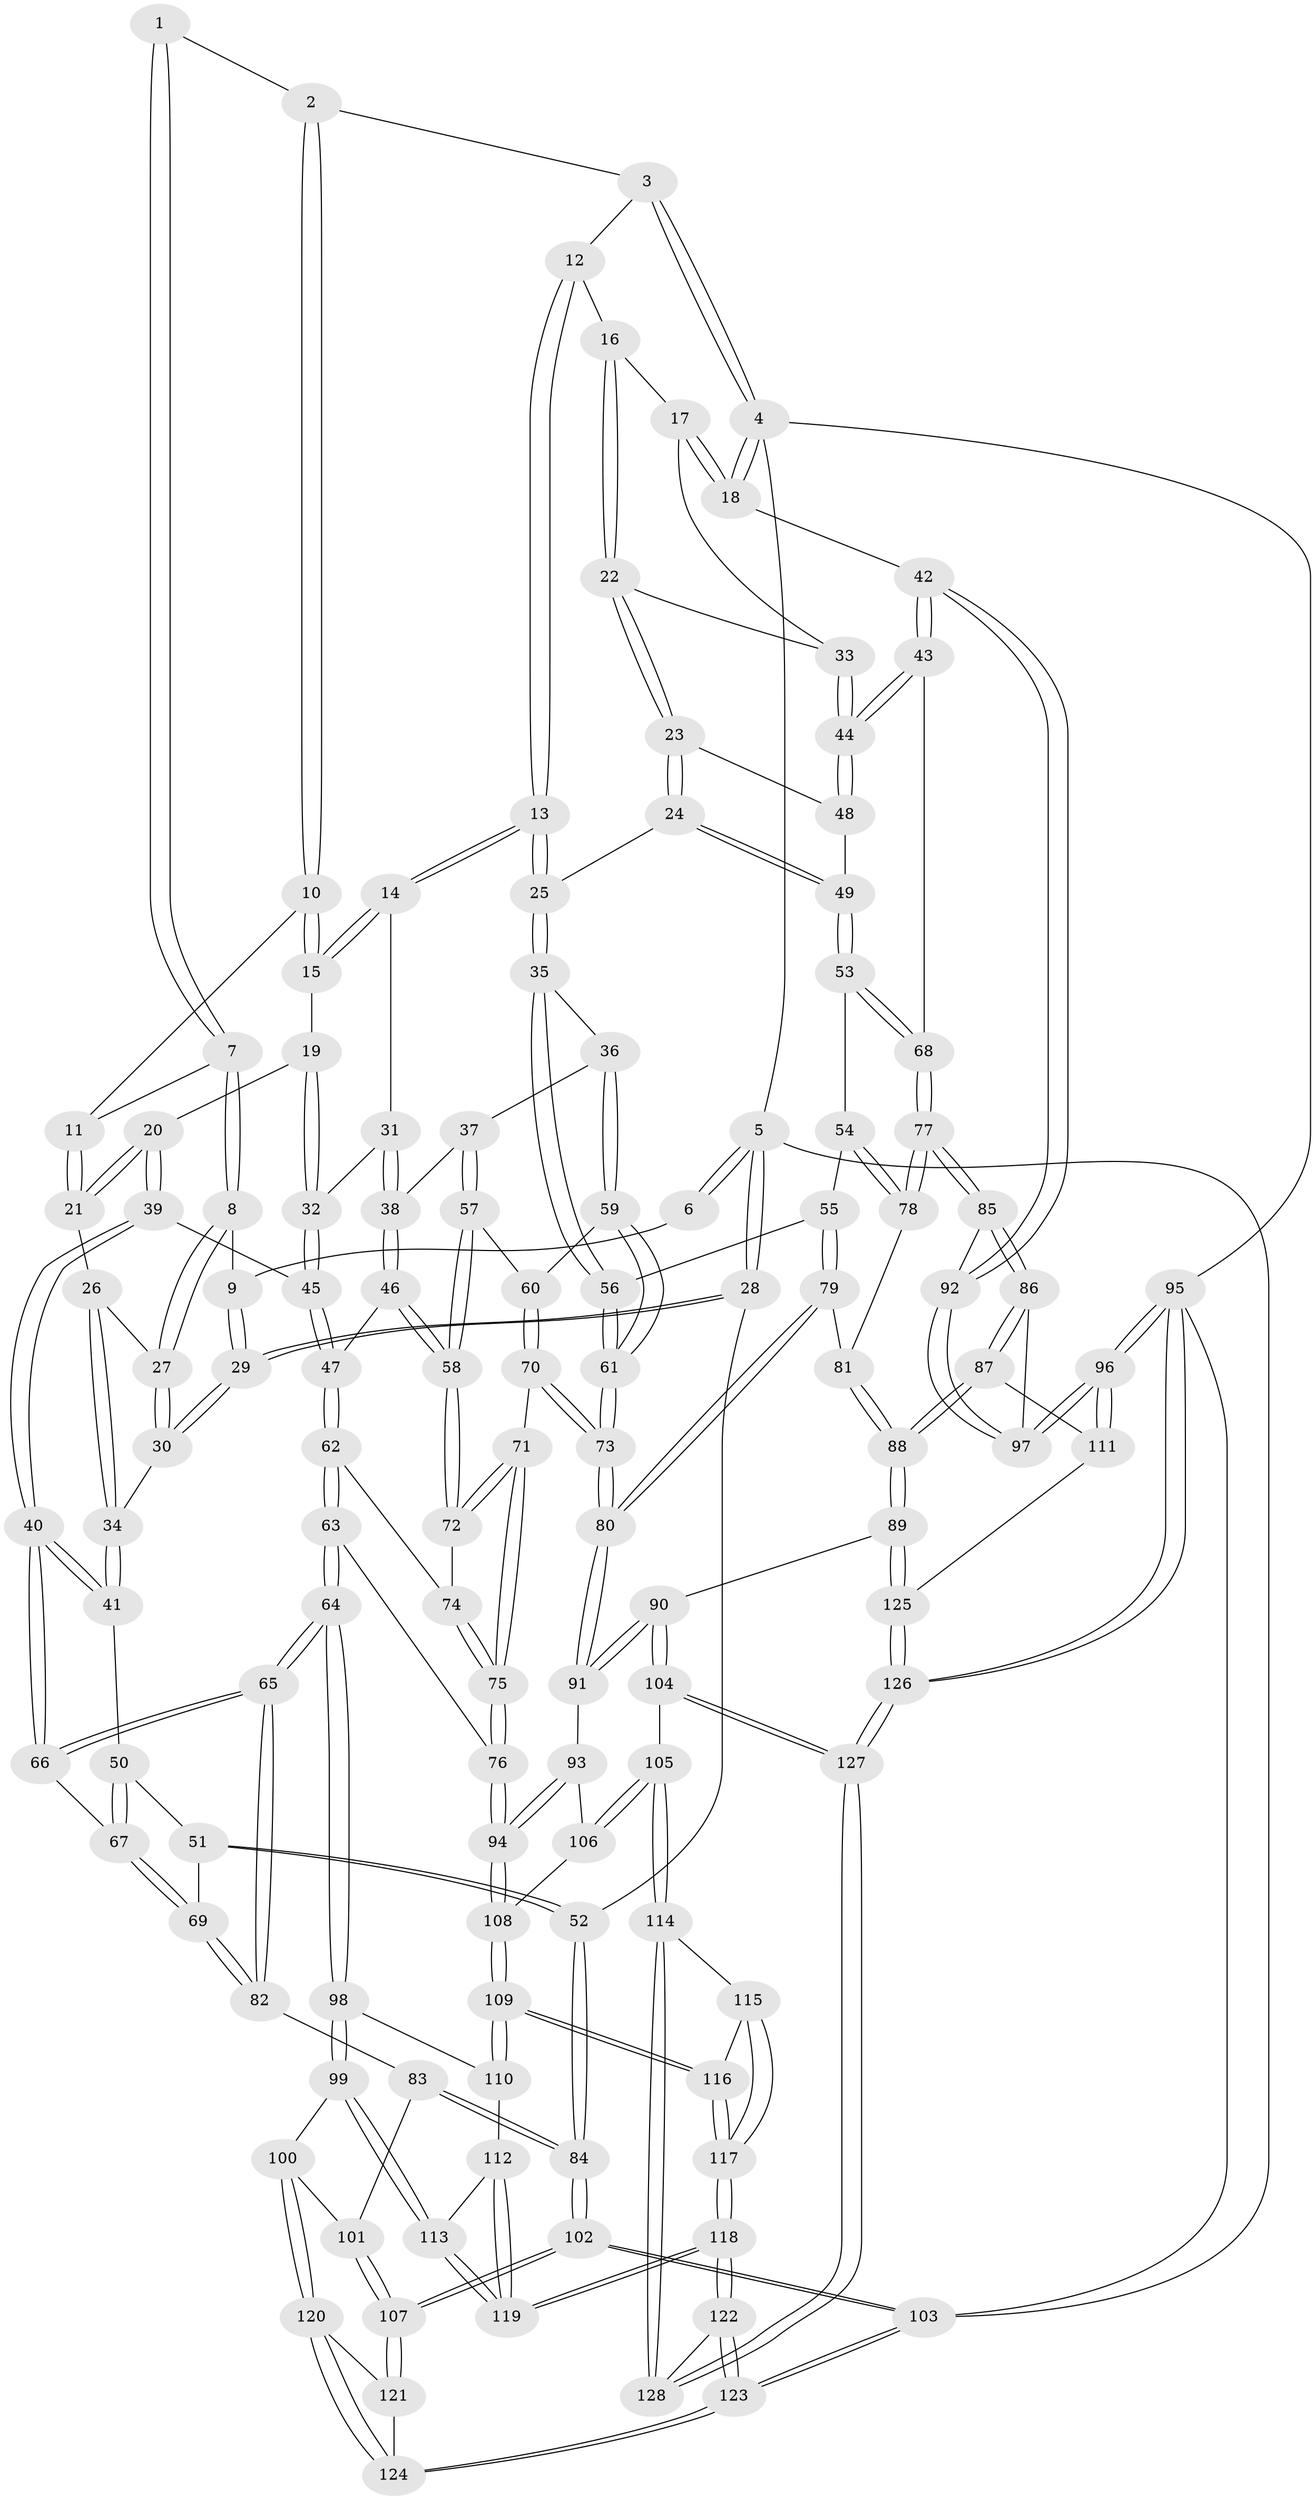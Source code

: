 // Generated by graph-tools (version 1.1) at 2025/00/03/09/25 05:00:26]
// undirected, 128 vertices, 317 edges
graph export_dot {
graph [start="1"]
  node [color=gray90,style=filled];
  1 [pos="+0.11458432295248407+0"];
  2 [pos="+0.419150607767712+0"];
  3 [pos="+0.6077376697444845+0"];
  4 [pos="+1+0"];
  5 [pos="+0+0"];
  6 [pos="+0.05310334290041259+0"];
  7 [pos="+0.14273382745127244+0.13458098096843735"];
  8 [pos="+0.13741909305047617+0.14301650043349717"];
  9 [pos="+0.03436223829629462+0.15534418481590184"];
  10 [pos="+0.40986125109177873+0.002490339991434648"];
  11 [pos="+0.24637633160833042+0.1281565787860144"];
  12 [pos="+0.7119617425382478+0.06827061130977957"];
  13 [pos="+0.569624819347896+0.22499276506669158"];
  14 [pos="+0.5464761787365051+0.21608408210370766"];
  15 [pos="+0.43118438115177776+0.0890988209775012"];
  16 [pos="+0.7787063631006149+0.1114841553516499"];
  17 [pos="+1+0.017555397493853417"];
  18 [pos="+1+0"];
  19 [pos="+0.3798879502401107+0.17320676005567365"];
  20 [pos="+0.29518236645541646+0.26862402341351793"];
  21 [pos="+0.2763857700054513+0.256892095791615"];
  22 [pos="+0.7891207136357946+0.26992442321405935"];
  23 [pos="+0.7671288407639818+0.29707726426562014"];
  24 [pos="+0.7094050999858375+0.34270779910874355"];
  25 [pos="+0.656614801502434+0.34158859905073025"];
  26 [pos="+0.18959520055152004+0.24348702822832227"];
  27 [pos="+0.1483504958642637+0.1915237685875077"];
  28 [pos="+0+0.25857563697873737"];
  29 [pos="+0+0.2532580634738631"];
  30 [pos="+0.03846862572522673+0.30934385106041307"];
  31 [pos="+0.4745709668589825+0.28116613100491233"];
  32 [pos="+0.4262889237943572+0.3086091084144384"];
  33 [pos="+0.894035370869022+0.26026769466288197"];
  34 [pos="+0.12110736616504754+0.36598770000333103"];
  35 [pos="+0.6168538184037019+0.3888358068097087"];
  36 [pos="+0.6082839842258443+0.3968577898545322"];
  37 [pos="+0.5307155493765878+0.423190369412903"];
  38 [pos="+0.506653080455072+0.42429043864684046"];
  39 [pos="+0.3249804018830687+0.38434124317276686"];
  40 [pos="+0.2272332245359132+0.43730165103410096"];
  41 [pos="+0.1429512438042067+0.4054331140903917"];
  42 [pos="+1+0.46243780205693785"];
  43 [pos="+1+0.45141934526645117"];
  44 [pos="+1+0.4287277673354867"];
  45 [pos="+0.3454857363289174+0.38976729503970925"];
  46 [pos="+0.47652333562837923+0.4301983368607393"];
  47 [pos="+0.40859570101517595+0.44169291216466705"];
  48 [pos="+0.9189080812087992+0.4011568714152918"];
  49 [pos="+0.7690288568181033+0.4383901490897483"];
  50 [pos="+0.08542930171490437+0.45561309783713017"];
  51 [pos="+0.04451867378779465+0.47434003033449346"];
  52 [pos="+0+0.538922409822002"];
  53 [pos="+0.7858997783964112+0.49295827698828604"];
  54 [pos="+0.7836100605006013+0.4982983969705714"];
  55 [pos="+0.7391678140002415+0.5349238440823271"];
  56 [pos="+0.6964671189381689+0.5417542559963089"];
  57 [pos="+0.5340358249306335+0.5119773505109352"];
  58 [pos="+0.5166398369446284+0.5434502115028353"];
  59 [pos="+0.6109455680924664+0.5097622490782175"];
  60 [pos="+0.5628024282891344+0.5280540095962425"];
  61 [pos="+0.6350963535128623+0.5739565834050918"];
  62 [pos="+0.408601932177602+0.4417932376241967"];
  63 [pos="+0.3069729036239661+0.6880732670368533"];
  64 [pos="+0.30308475703096954+0.6894408951480129"];
  65 [pos="+0.28216253258038626+0.6656662905842737"];
  66 [pos="+0.22498681835792012+0.5041553653141373"];
  67 [pos="+0.11700637466565415+0.5666222229715003"];
  68 [pos="+0.9434032956218359+0.5124458828493188"];
  69 [pos="+0.0995598584284682+0.5928781451609381"];
  70 [pos="+0.5354511298200876+0.6093503213103741"];
  71 [pos="+0.5068472467543905+0.6059549563802923"];
  72 [pos="+0.5005676897593171+0.5783422321073496"];
  73 [pos="+0.61450310611528+0.6331631533755938"];
  74 [pos="+0.41358193059826287+0.45171046487860483"];
  75 [pos="+0.4350370698151903+0.6565988049650182"];
  76 [pos="+0.40711503689894174+0.6835472967906687"];
  77 [pos="+0.8747039879267716+0.6292155468612892"];
  78 [pos="+0.813608207061486+0.5881086705162296"];
  79 [pos="+0.7353203933723382+0.6184230455728157"];
  80 [pos="+0.6468463029496835+0.6920896335329176"];
  81 [pos="+0.7734257484322998+0.6246575406456988"];
  82 [pos="+0.08795022363300461+0.6212346234457744"];
  83 [pos="+0.030901175694614445+0.6509086064395975"];
  84 [pos="+0+0.6260727263612654"];
  85 [pos="+0.877894574827803+0.6603933212764569"];
  86 [pos="+0.8740586232139803+0.7318001830185723"];
  87 [pos="+0.8549239477522864+0.7718599869218338"];
  88 [pos="+0.845731992306348+0.7762996715534531"];
  89 [pos="+0.8023600252043221+0.807561400286021"];
  90 [pos="+0.7834894528161416+0.811171385380232"];
  91 [pos="+0.6485527210273659+0.7049574249333512"];
  92 [pos="+1+0.5145058611840516"];
  93 [pos="+0.6467654684295294+0.706196920174287"];
  94 [pos="+0.5074369014542386+0.7740474486923749"];
  95 [pos="+1+1"];
  96 [pos="+1+0.8597848465245188"];
  97 [pos="+1+0.560541127432515"];
  98 [pos="+0.3015503438412763+0.693174528703304"];
  99 [pos="+0.262335871417247+0.7685750523641127"];
  100 [pos="+0.23336868839487138+0.7813591237580728"];
  101 [pos="+0.1176204561934706+0.7643743321344129"];
  102 [pos="+0+1"];
  103 [pos="+0+1"];
  104 [pos="+0.7614297022767689+0.8411822491515877"];
  105 [pos="+0.6577861714819919+0.9105680093075061"];
  106 [pos="+0.6016231581673784+0.8367784923506364"];
  107 [pos="+0+0.9217825822011889"];
  108 [pos="+0.5054161608281182+0.8197258569725862"];
  109 [pos="+0.503076918184911+0.8270549470407896"];
  110 [pos="+0.4423132841136745+0.8502472954966075"];
  111 [pos="+0.9934059787911826+0.8198888397070605"];
  112 [pos="+0.43003201351953635+0.8597589121444116"];
  113 [pos="+0.2623504482732882+0.7686011141160018"];
  114 [pos="+0.6574323622626361+0.9109978679020229"];
  115 [pos="+0.6019764693806804+0.9084380915746771"];
  116 [pos="+0.5128915449079839+0.8563617041754081"];
  117 [pos="+0.48306624161986605+0.9982313067900834"];
  118 [pos="+0.3704227922771883+1"];
  119 [pos="+0.35308234811808603+0.9849290979917815"];
  120 [pos="+0.1790726129455381+0.8747488738896019"];
  121 [pos="+0.026466786361821468+0.9204771712833196"];
  122 [pos="+0.3702696074178747+1"];
  123 [pos="+0.36294973677911185+1"];
  124 [pos="+0.20755602258564285+0.9981739632264467"];
  125 [pos="+0.9116483764046068+0.9913025323321784"];
  126 [pos="+1+1"];
  127 [pos="+0.8016673825600066+1"];
  128 [pos="+0.6220014207853637+1"];
  1 -- 2;
  1 -- 7;
  1 -- 7;
  2 -- 3;
  2 -- 10;
  2 -- 10;
  3 -- 4;
  3 -- 4;
  3 -- 12;
  4 -- 5;
  4 -- 18;
  4 -- 18;
  4 -- 95;
  5 -- 6;
  5 -- 6;
  5 -- 28;
  5 -- 28;
  5 -- 103;
  6 -- 9;
  7 -- 8;
  7 -- 8;
  7 -- 11;
  8 -- 9;
  8 -- 27;
  8 -- 27;
  9 -- 29;
  9 -- 29;
  10 -- 11;
  10 -- 15;
  10 -- 15;
  11 -- 21;
  11 -- 21;
  12 -- 13;
  12 -- 13;
  12 -- 16;
  13 -- 14;
  13 -- 14;
  13 -- 25;
  13 -- 25;
  14 -- 15;
  14 -- 15;
  14 -- 31;
  15 -- 19;
  16 -- 17;
  16 -- 22;
  16 -- 22;
  17 -- 18;
  17 -- 18;
  17 -- 33;
  18 -- 42;
  19 -- 20;
  19 -- 32;
  19 -- 32;
  20 -- 21;
  20 -- 21;
  20 -- 39;
  20 -- 39;
  21 -- 26;
  22 -- 23;
  22 -- 23;
  22 -- 33;
  23 -- 24;
  23 -- 24;
  23 -- 48;
  24 -- 25;
  24 -- 49;
  24 -- 49;
  25 -- 35;
  25 -- 35;
  26 -- 27;
  26 -- 34;
  26 -- 34;
  27 -- 30;
  27 -- 30;
  28 -- 29;
  28 -- 29;
  28 -- 52;
  29 -- 30;
  29 -- 30;
  30 -- 34;
  31 -- 32;
  31 -- 38;
  31 -- 38;
  32 -- 45;
  32 -- 45;
  33 -- 44;
  33 -- 44;
  34 -- 41;
  34 -- 41;
  35 -- 36;
  35 -- 56;
  35 -- 56;
  36 -- 37;
  36 -- 59;
  36 -- 59;
  37 -- 38;
  37 -- 57;
  37 -- 57;
  38 -- 46;
  38 -- 46;
  39 -- 40;
  39 -- 40;
  39 -- 45;
  40 -- 41;
  40 -- 41;
  40 -- 66;
  40 -- 66;
  41 -- 50;
  42 -- 43;
  42 -- 43;
  42 -- 92;
  42 -- 92;
  43 -- 44;
  43 -- 44;
  43 -- 68;
  44 -- 48;
  44 -- 48;
  45 -- 47;
  45 -- 47;
  46 -- 47;
  46 -- 58;
  46 -- 58;
  47 -- 62;
  47 -- 62;
  48 -- 49;
  49 -- 53;
  49 -- 53;
  50 -- 51;
  50 -- 67;
  50 -- 67;
  51 -- 52;
  51 -- 52;
  51 -- 69;
  52 -- 84;
  52 -- 84;
  53 -- 54;
  53 -- 68;
  53 -- 68;
  54 -- 55;
  54 -- 78;
  54 -- 78;
  55 -- 56;
  55 -- 79;
  55 -- 79;
  56 -- 61;
  56 -- 61;
  57 -- 58;
  57 -- 58;
  57 -- 60;
  58 -- 72;
  58 -- 72;
  59 -- 60;
  59 -- 61;
  59 -- 61;
  60 -- 70;
  60 -- 70;
  61 -- 73;
  61 -- 73;
  62 -- 63;
  62 -- 63;
  62 -- 74;
  63 -- 64;
  63 -- 64;
  63 -- 76;
  64 -- 65;
  64 -- 65;
  64 -- 98;
  64 -- 98;
  65 -- 66;
  65 -- 66;
  65 -- 82;
  65 -- 82;
  66 -- 67;
  67 -- 69;
  67 -- 69;
  68 -- 77;
  68 -- 77;
  69 -- 82;
  69 -- 82;
  70 -- 71;
  70 -- 73;
  70 -- 73;
  71 -- 72;
  71 -- 72;
  71 -- 75;
  71 -- 75;
  72 -- 74;
  73 -- 80;
  73 -- 80;
  74 -- 75;
  74 -- 75;
  75 -- 76;
  75 -- 76;
  76 -- 94;
  76 -- 94;
  77 -- 78;
  77 -- 78;
  77 -- 85;
  77 -- 85;
  78 -- 81;
  79 -- 80;
  79 -- 80;
  79 -- 81;
  80 -- 91;
  80 -- 91;
  81 -- 88;
  81 -- 88;
  82 -- 83;
  83 -- 84;
  83 -- 84;
  83 -- 101;
  84 -- 102;
  84 -- 102;
  85 -- 86;
  85 -- 86;
  85 -- 92;
  86 -- 87;
  86 -- 87;
  86 -- 97;
  87 -- 88;
  87 -- 88;
  87 -- 111;
  88 -- 89;
  88 -- 89;
  89 -- 90;
  89 -- 125;
  89 -- 125;
  90 -- 91;
  90 -- 91;
  90 -- 104;
  90 -- 104;
  91 -- 93;
  92 -- 97;
  92 -- 97;
  93 -- 94;
  93 -- 94;
  93 -- 106;
  94 -- 108;
  94 -- 108;
  95 -- 96;
  95 -- 96;
  95 -- 126;
  95 -- 126;
  95 -- 103;
  96 -- 97;
  96 -- 97;
  96 -- 111;
  96 -- 111;
  98 -- 99;
  98 -- 99;
  98 -- 110;
  99 -- 100;
  99 -- 113;
  99 -- 113;
  100 -- 101;
  100 -- 120;
  100 -- 120;
  101 -- 107;
  101 -- 107;
  102 -- 103;
  102 -- 103;
  102 -- 107;
  102 -- 107;
  103 -- 123;
  103 -- 123;
  104 -- 105;
  104 -- 127;
  104 -- 127;
  105 -- 106;
  105 -- 106;
  105 -- 114;
  105 -- 114;
  106 -- 108;
  107 -- 121;
  107 -- 121;
  108 -- 109;
  108 -- 109;
  109 -- 110;
  109 -- 110;
  109 -- 116;
  109 -- 116;
  110 -- 112;
  111 -- 125;
  112 -- 113;
  112 -- 119;
  112 -- 119;
  113 -- 119;
  113 -- 119;
  114 -- 115;
  114 -- 128;
  114 -- 128;
  115 -- 116;
  115 -- 117;
  115 -- 117;
  116 -- 117;
  116 -- 117;
  117 -- 118;
  117 -- 118;
  118 -- 119;
  118 -- 119;
  118 -- 122;
  118 -- 122;
  120 -- 121;
  120 -- 124;
  120 -- 124;
  121 -- 124;
  122 -- 123;
  122 -- 123;
  122 -- 128;
  123 -- 124;
  123 -- 124;
  125 -- 126;
  125 -- 126;
  126 -- 127;
  126 -- 127;
  127 -- 128;
  127 -- 128;
}
